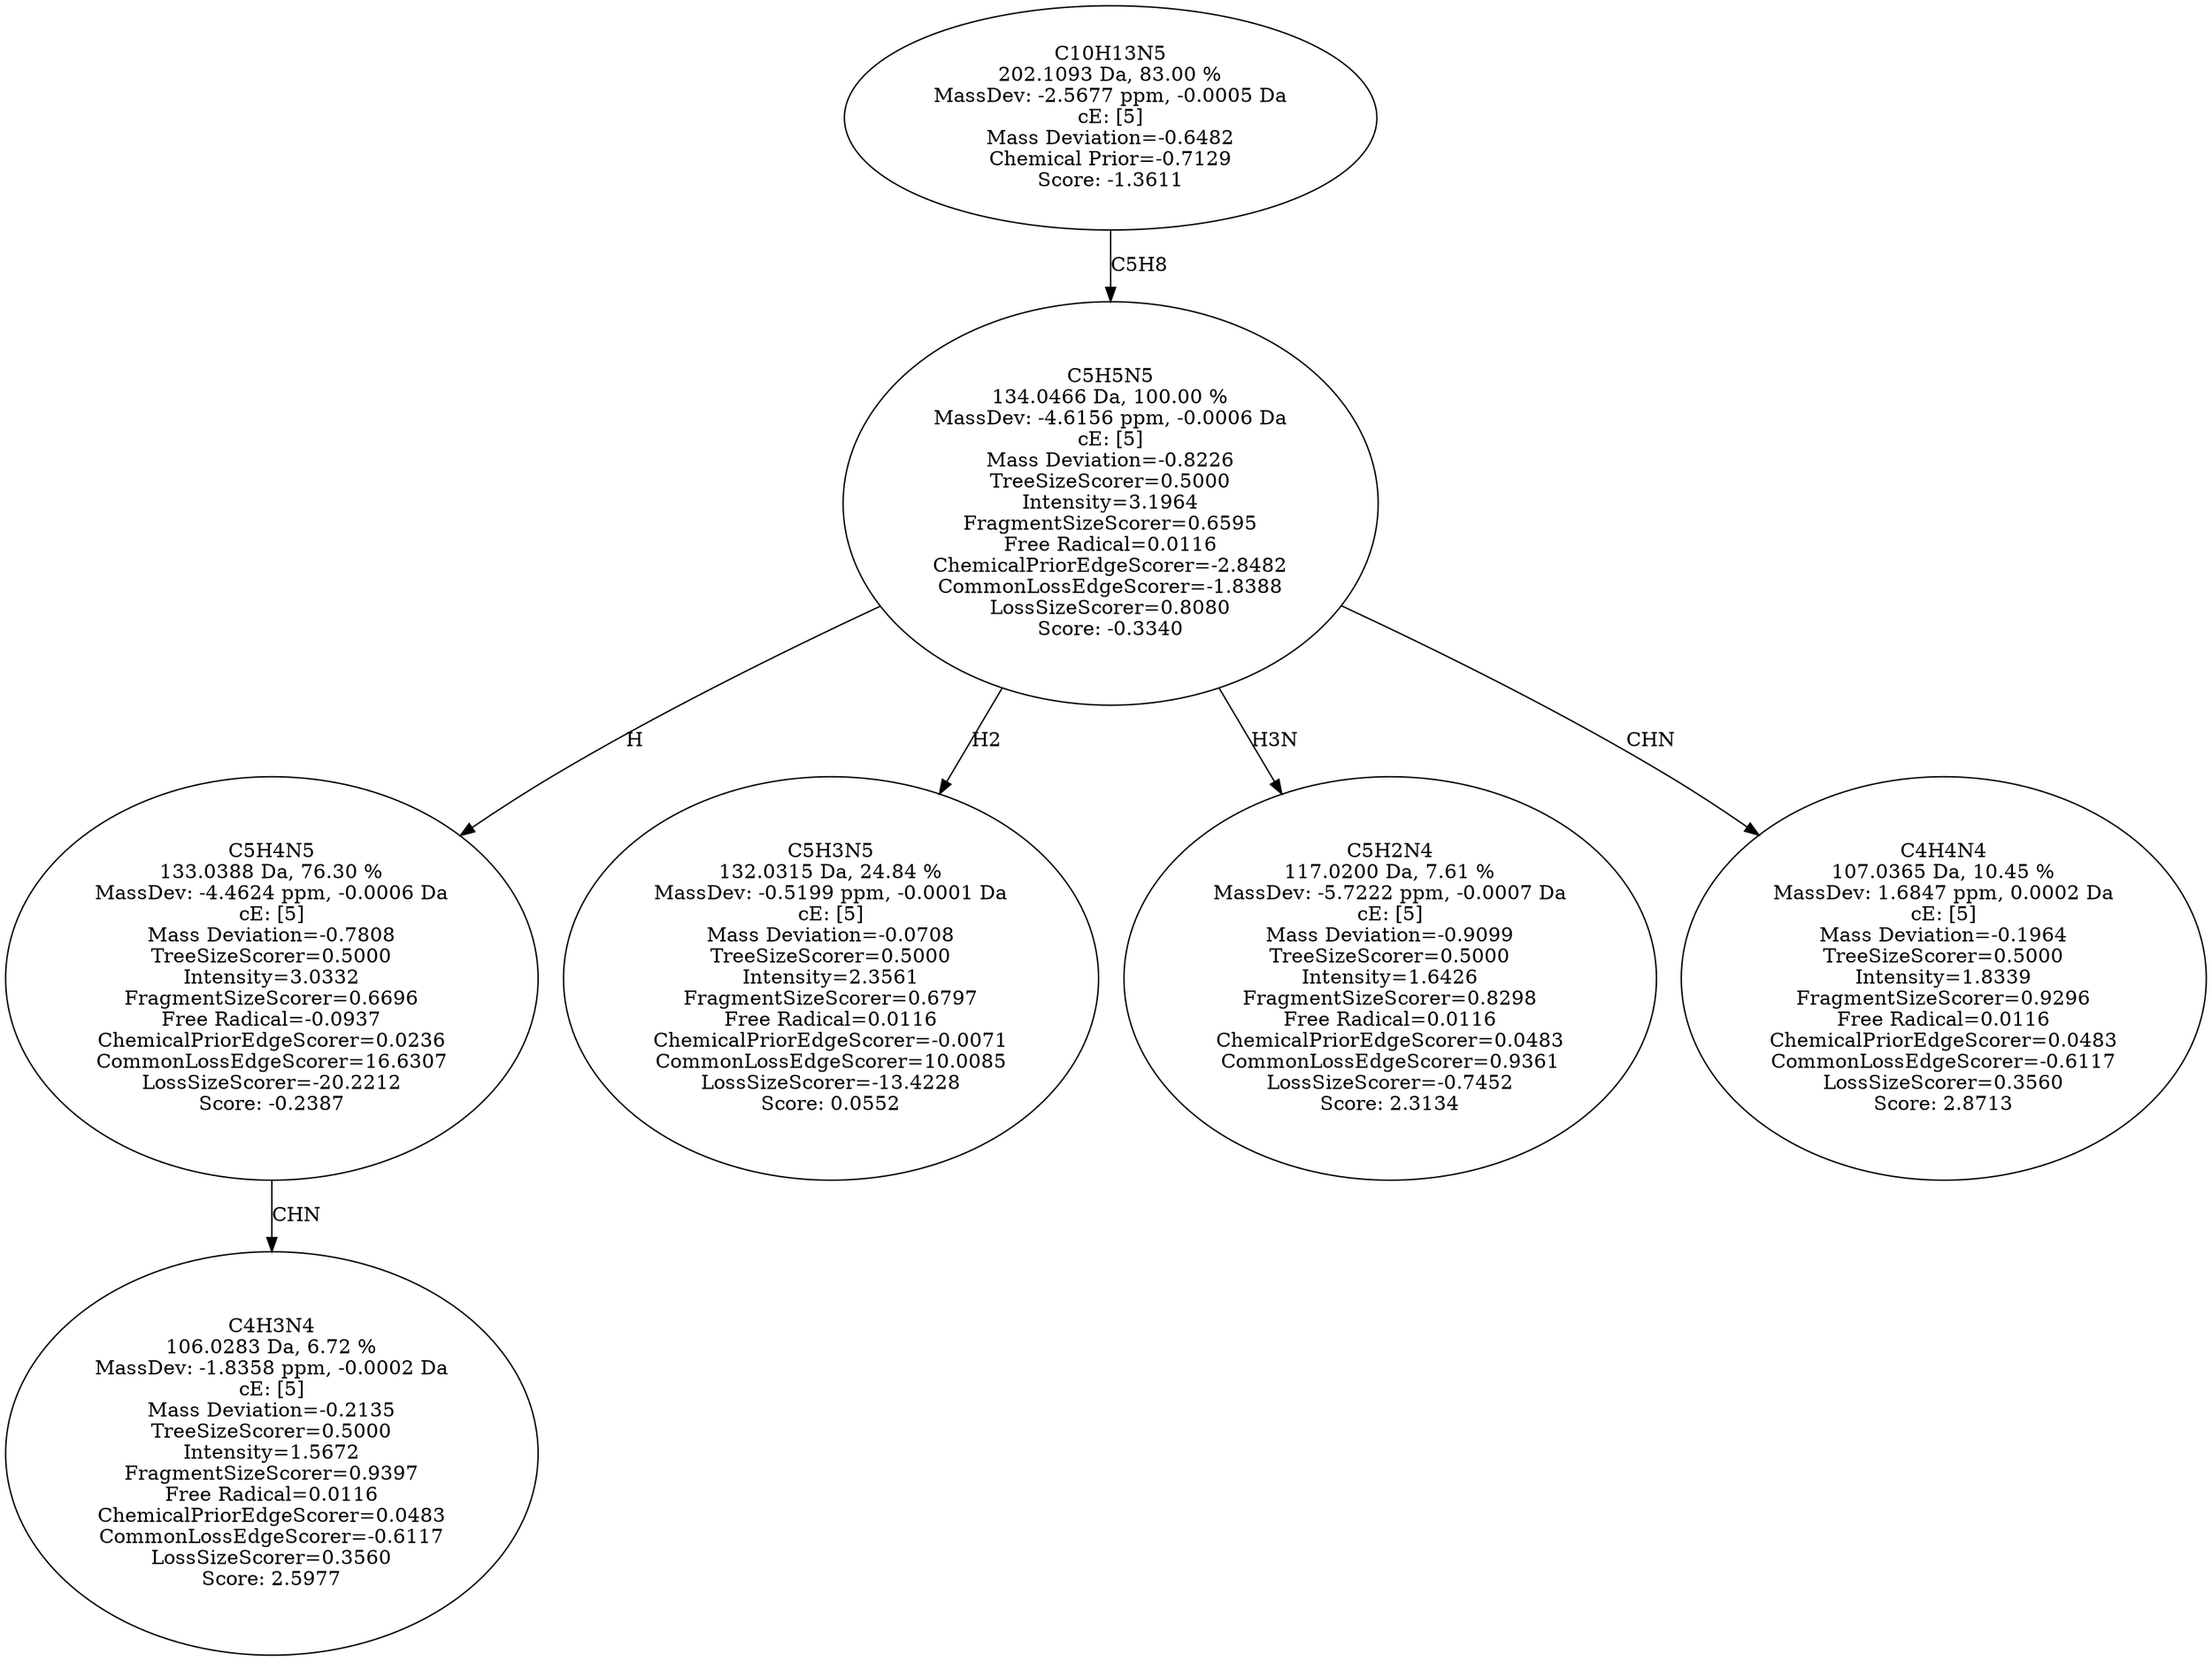 strict digraph {
v1 [label="C4H3N4\n106.0283 Da, 6.72 %\nMassDev: -1.8358 ppm, -0.0002 Da\ncE: [5]\nMass Deviation=-0.2135\nTreeSizeScorer=0.5000\nIntensity=1.5672\nFragmentSizeScorer=0.9397\nFree Radical=0.0116\nChemicalPriorEdgeScorer=0.0483\nCommonLossEdgeScorer=-0.6117\nLossSizeScorer=0.3560\nScore: 2.5977"];
v2 [label="C5H4N5\n133.0388 Da, 76.30 %\nMassDev: -4.4624 ppm, -0.0006 Da\ncE: [5]\nMass Deviation=-0.7808\nTreeSizeScorer=0.5000\nIntensity=3.0332\nFragmentSizeScorer=0.6696\nFree Radical=-0.0937\nChemicalPriorEdgeScorer=0.0236\nCommonLossEdgeScorer=16.6307\nLossSizeScorer=-20.2212\nScore: -0.2387"];
v3 [label="C5H3N5\n132.0315 Da, 24.84 %\nMassDev: -0.5199 ppm, -0.0001 Da\ncE: [5]\nMass Deviation=-0.0708\nTreeSizeScorer=0.5000\nIntensity=2.3561\nFragmentSizeScorer=0.6797\nFree Radical=0.0116\nChemicalPriorEdgeScorer=-0.0071\nCommonLossEdgeScorer=10.0085\nLossSizeScorer=-13.4228\nScore: 0.0552"];
v4 [label="C5H2N4\n117.0200 Da, 7.61 %\nMassDev: -5.7222 ppm, -0.0007 Da\ncE: [5]\nMass Deviation=-0.9099\nTreeSizeScorer=0.5000\nIntensity=1.6426\nFragmentSizeScorer=0.8298\nFree Radical=0.0116\nChemicalPriorEdgeScorer=0.0483\nCommonLossEdgeScorer=0.9361\nLossSizeScorer=-0.7452\nScore: 2.3134"];
v5 [label="C4H4N4\n107.0365 Da, 10.45 %\nMassDev: 1.6847 ppm, 0.0002 Da\ncE: [5]\nMass Deviation=-0.1964\nTreeSizeScorer=0.5000\nIntensity=1.8339\nFragmentSizeScorer=0.9296\nFree Radical=0.0116\nChemicalPriorEdgeScorer=0.0483\nCommonLossEdgeScorer=-0.6117\nLossSizeScorer=0.3560\nScore: 2.8713"];
v6 [label="C5H5N5\n134.0466 Da, 100.00 %\nMassDev: -4.6156 ppm, -0.0006 Da\ncE: [5]\nMass Deviation=-0.8226\nTreeSizeScorer=0.5000\nIntensity=3.1964\nFragmentSizeScorer=0.6595\nFree Radical=0.0116\nChemicalPriorEdgeScorer=-2.8482\nCommonLossEdgeScorer=-1.8388\nLossSizeScorer=0.8080\nScore: -0.3340"];
v7 [label="C10H13N5\n202.1093 Da, 83.00 %\nMassDev: -2.5677 ppm, -0.0005 Da\ncE: [5]\nMass Deviation=-0.6482\nChemical Prior=-0.7129\nScore: -1.3611"];
v2 -> v1 [label="CHN"];
v6 -> v2 [label="H"];
v6 -> v3 [label="H2"];
v6 -> v4 [label="H3N"];
v6 -> v5 [label="CHN"];
v7 -> v6 [label="C5H8"];
}